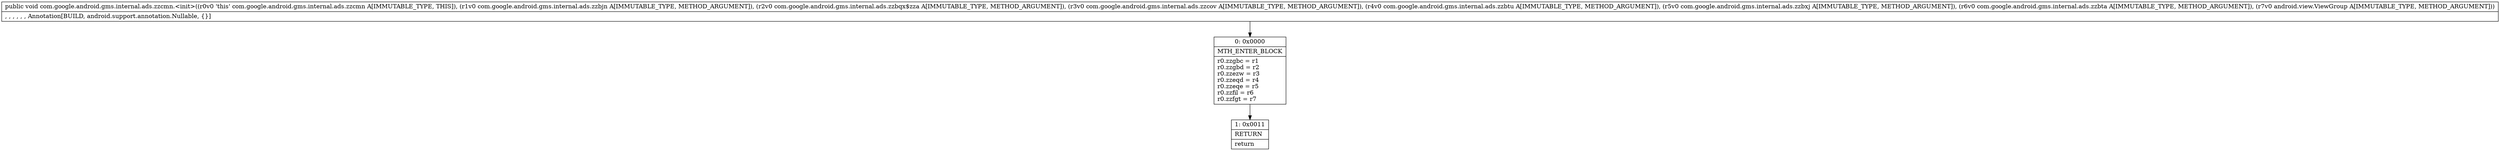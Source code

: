 digraph "CFG forcom.google.android.gms.internal.ads.zzcmn.\<init\>(Lcom\/google\/android\/gms\/internal\/ads\/zzbjn;Lcom\/google\/android\/gms\/internal\/ads\/zzbqx$zza;Lcom\/google\/android\/gms\/internal\/ads\/zzcov;Lcom\/google\/android\/gms\/internal\/ads\/zzbtu;Lcom\/google\/android\/gms\/internal\/ads\/zzbxj;Lcom\/google\/android\/gms\/internal\/ads\/zzbta;Landroid\/view\/ViewGroup;)V" {
Node_0 [shape=record,label="{0\:\ 0x0000|MTH_ENTER_BLOCK\l|r0.zzgbc = r1\lr0.zzgbd = r2\lr0.zzezw = r3\lr0.zzeqd = r4\lr0.zzeqe = r5\lr0.zzfil = r6\lr0.zzfgt = r7\l}"];
Node_1 [shape=record,label="{1\:\ 0x0011|RETURN\l|return\l}"];
MethodNode[shape=record,label="{public void com.google.android.gms.internal.ads.zzcmn.\<init\>((r0v0 'this' com.google.android.gms.internal.ads.zzcmn A[IMMUTABLE_TYPE, THIS]), (r1v0 com.google.android.gms.internal.ads.zzbjn A[IMMUTABLE_TYPE, METHOD_ARGUMENT]), (r2v0 com.google.android.gms.internal.ads.zzbqx$zza A[IMMUTABLE_TYPE, METHOD_ARGUMENT]), (r3v0 com.google.android.gms.internal.ads.zzcov A[IMMUTABLE_TYPE, METHOD_ARGUMENT]), (r4v0 com.google.android.gms.internal.ads.zzbtu A[IMMUTABLE_TYPE, METHOD_ARGUMENT]), (r5v0 com.google.android.gms.internal.ads.zzbxj A[IMMUTABLE_TYPE, METHOD_ARGUMENT]), (r6v0 com.google.android.gms.internal.ads.zzbta A[IMMUTABLE_TYPE, METHOD_ARGUMENT]), (r7v0 android.view.ViewGroup A[IMMUTABLE_TYPE, METHOD_ARGUMENT]))  | , , , , , , Annotation[BUILD, android.support.annotation.Nullable, \{\}]\l}"];
MethodNode -> Node_0;
Node_0 -> Node_1;
}

